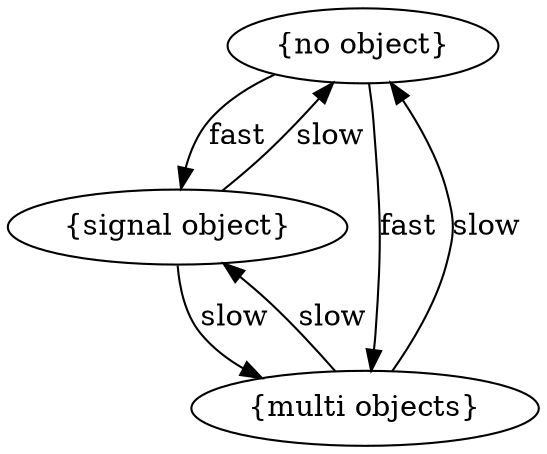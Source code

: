 digraph track_para {
	no_object [label = "{no object}"]
	signal_object [label = "{signal object}"]
	multi_object [label = "{multi objects}"]
	
	no_object -> signal_object [label = "fast"]
	no_object -> multi_object [label = "fast"]
	signal_object -> no_object [label = "slow"]
	signal_object -> multi_object [label = "slow"]
	multi_object -> no_object [label = "slow"]
	multi_object -> signal_object [label = "slow"]
}